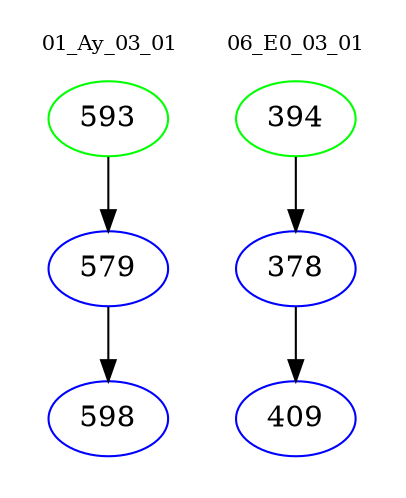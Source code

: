 digraph{
subgraph cluster_0 {
color = white
label = "01_Ay_03_01";
fontsize=10;
T0_593 [label="593", color="green"]
T0_593 -> T0_579 [color="black"]
T0_579 [label="579", color="blue"]
T0_579 -> T0_598 [color="black"]
T0_598 [label="598", color="blue"]
}
subgraph cluster_1 {
color = white
label = "06_E0_03_01";
fontsize=10;
T1_394 [label="394", color="green"]
T1_394 -> T1_378 [color="black"]
T1_378 [label="378", color="blue"]
T1_378 -> T1_409 [color="black"]
T1_409 [label="409", color="blue"]
}
}
